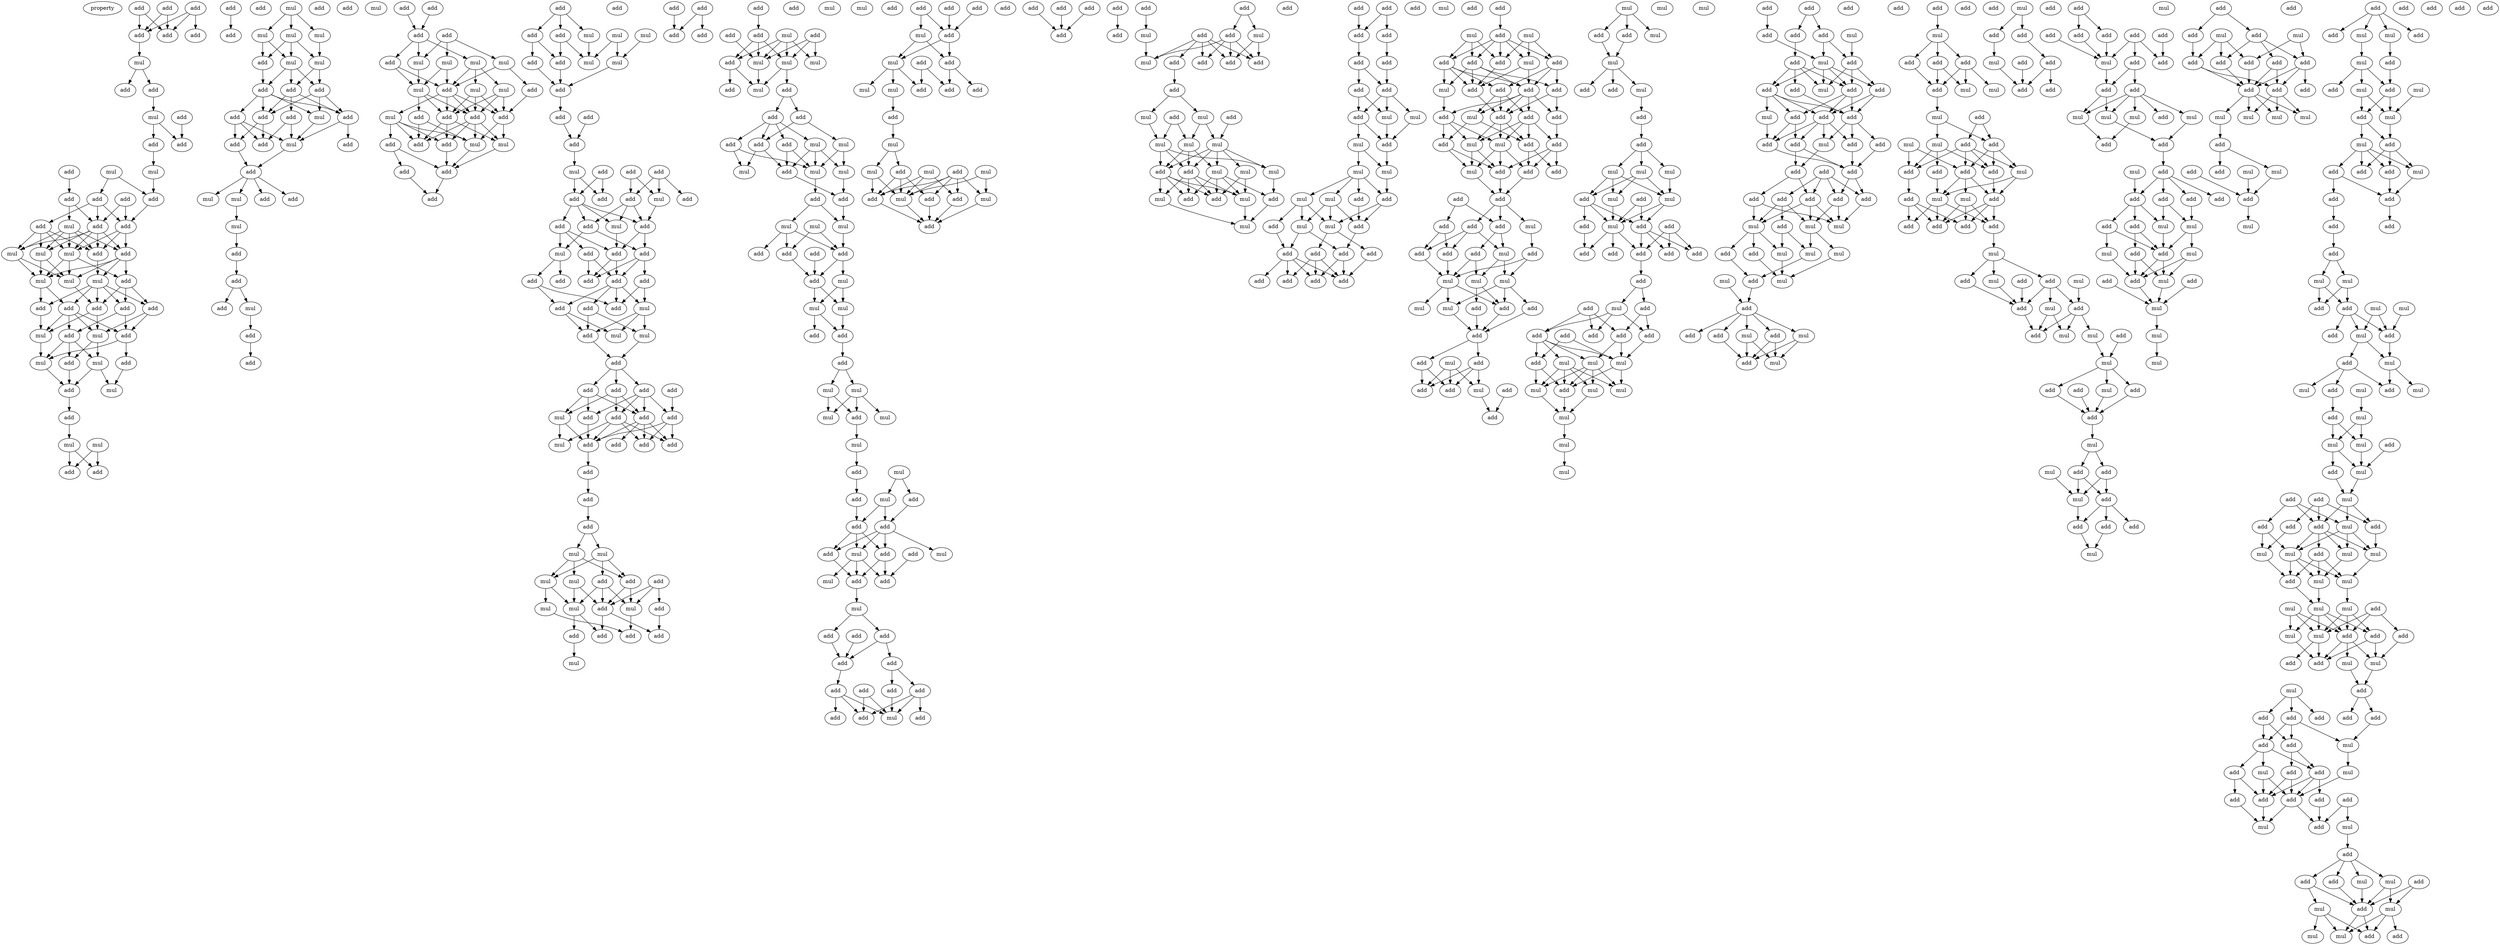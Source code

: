 digraph {
    node [fontcolor=black]
    property [mul=2,lf=1.9]
    0 [ label = add ];
    1 [ label = add ];
    2 [ label = add ];
    3 [ label = add ];
    4 [ label = add ];
    5 [ label = add ];
    6 [ label = mul ];
    7 [ label = add ];
    8 [ label = add ];
    9 [ label = add ];
    10 [ label = mul ];
    11 [ label = add ];
    12 [ label = add ];
    13 [ label = add ];
    14 [ label = mul ];
    15 [ label = mul ];
    16 [ label = add ];
    17 [ label = add ];
    18 [ label = add ];
    19 [ label = add ];
    20 [ label = add ];
    21 [ label = mul ];
    22 [ label = add ];
    23 [ label = add ];
    24 [ label = mul ];
    25 [ label = mul ];
    26 [ label = mul ];
    27 [ label = add ];
    28 [ label = add ];
    29 [ label = add ];
    30 [ label = mul ];
    31 [ label = mul ];
    32 [ label = mul ];
    33 [ label = add ];
    34 [ label = add ];
    35 [ label = add ];
    36 [ label = add ];
    37 [ label = add ];
    38 [ label = mul ];
    39 [ label = add ];
    40 [ label = add ];
    41 [ label = mul ];
    42 [ label = add ];
    43 [ label = add ];
    44 [ label = mul ];
    45 [ label = mul ];
    46 [ label = add ];
    47 [ label = mul ];
    48 [ label = add ];
    49 [ label = mul ];
    50 [ label = mul ];
    51 [ label = add ];
    52 [ label = add ];
    53 [ label = add ];
    54 [ label = add ];
    55 [ label = add ];
    56 [ label = mul ];
    57 [ label = mul ];
    58 [ label = mul ];
    59 [ label = mul ];
    60 [ label = mul ];
    61 [ label = mul ];
    62 [ label = add ];
    63 [ label = add ];
    64 [ label = add ];
    65 [ label = add ];
    66 [ label = add ];
    67 [ label = add ];
    68 [ label = mul ];
    69 [ label = add ];
    70 [ label = add ];
    71 [ label = add ];
    72 [ label = mul ];
    73 [ label = add ];
    74 [ label = add ];
    75 [ label = add ];
    76 [ label = add ];
    77 [ label = mul ];
    78 [ label = mul ];
    79 [ label = add ];
    80 [ label = add ];
    81 [ label = mul ];
    82 [ label = add ];
    83 [ label = add ];
    84 [ label = add ];
    85 [ label = add ];
    86 [ label = mul ];
    87 [ label = mul ];
    88 [ label = add ];
    89 [ label = add ];
    90 [ label = add ];
    91 [ label = add ];
    92 [ label = add ];
    93 [ label = add ];
    94 [ label = mul ];
    95 [ label = mul ];
    96 [ label = mul ];
    97 [ label = add ];
    98 [ label = mul ];
    99 [ label = add ];
    100 [ label = mul ];
    101 [ label = mul ];
    102 [ label = mul ];
    103 [ label = add ];
    104 [ label = add ];
    105 [ label = add ];
    106 [ label = mul ];
    107 [ label = add ];
    108 [ label = add ];
    109 [ label = add ];
    110 [ label = add ];
    111 [ label = add ];
    112 [ label = mul ];
    113 [ label = mul ];
    114 [ label = add ];
    115 [ label = add ];
    116 [ label = add ];
    117 [ label = add ];
    118 [ label = add ];
    119 [ label = mul ];
    120 [ label = mul ];
    121 [ label = mul ];
    122 [ label = add ];
    123 [ label = mul ];
    124 [ label = mul ];
    125 [ label = add ];
    126 [ label = add ];
    127 [ label = add ];
    128 [ label = add ];
    129 [ label = add ];
    130 [ label = add ];
    131 [ label = add ];
    132 [ label = add ];
    133 [ label = mul ];
    134 [ label = add ];
    135 [ label = mul ];
    136 [ label = add ];
    137 [ label = add ];
    138 [ label = add ];
    139 [ label = add ];
    140 [ label = add ];
    141 [ label = add ];
    142 [ label = mul ];
    143 [ label = add ];
    144 [ label = mul ];
    145 [ label = add ];
    146 [ label = add ];
    147 [ label = add ];
    148 [ label = add ];
    149 [ label = add ];
    150 [ label = add ];
    151 [ label = add ];
    152 [ label = add ];
    153 [ label = add ];
    154 [ label = add ];
    155 [ label = add ];
    156 [ label = mul ];
    157 [ label = add ];
    158 [ label = add ];
    159 [ label = mul ];
    160 [ label = mul ];
    161 [ label = add ];
    162 [ label = add ];
    163 [ label = add ];
    164 [ label = add ];
    165 [ label = add ];
    166 [ label = add ];
    167 [ label = mul ];
    168 [ label = add ];
    169 [ label = add ];
    170 [ label = add ];
    171 [ label = add ];
    172 [ label = mul ];
    173 [ label = add ];
    174 [ label = add ];
    175 [ label = add ];
    176 [ label = add ];
    177 [ label = add ];
    178 [ label = add ];
    179 [ label = add ];
    180 [ label = add ];
    181 [ label = add ];
    182 [ label = add ];
    183 [ label = mul ];
    184 [ label = mul ];
    185 [ label = mul ];
    186 [ label = add ];
    187 [ label = add ];
    188 [ label = mul ];
    189 [ label = add ];
    190 [ label = add ];
    191 [ label = mul ];
    192 [ label = mul ];
    193 [ label = mul ];
    194 [ label = add ];
    195 [ label = add ];
    196 [ label = add ];
    197 [ label = add ];
    198 [ label = add ];
    199 [ label = mul ];
    200 [ label = add ];
    201 [ label = add ];
    202 [ label = add ];
    203 [ label = mul ];
    204 [ label = add ];
    205 [ label = mul ];
    206 [ label = add ];
    207 [ label = mul ];
    208 [ label = mul ];
    209 [ label = mul ];
    210 [ label = add ];
    211 [ label = add ];
    212 [ label = add ];
    213 [ label = add ];
    214 [ label = mul ];
    215 [ label = add ];
    216 [ label = add ];
    217 [ label = mul ];
    218 [ label = add ];
    219 [ label = mul ];
    220 [ label = mul ];
    221 [ label = mul ];
    222 [ label = add ];
    223 [ label = add ];
    224 [ label = add ];
    225 [ label = mul ];
    226 [ label = mul ];
    227 [ label = mul ];
    228 [ label = add ];
    229 [ label = add ];
    230 [ label = add ];
    231 [ label = add ];
    232 [ label = mul ];
    233 [ label = add ];
    234 [ label = mul ];
    235 [ label = mul ];
    236 [ label = add ];
    237 [ label = add ];
    238 [ label = add ];
    239 [ label = add ];
    240 [ label = mul ];
    241 [ label = mul ];
    242 [ label = mul ];
    243 [ label = mul ];
    244 [ label = add ];
    245 [ label = mul ];
    246 [ label = add ];
    247 [ label = mul ];
    248 [ label = add ];
    249 [ label = add ];
    250 [ label = mul ];
    251 [ label = add ];
    252 [ label = add ];
    253 [ label = add ];
    254 [ label = mul ];
    255 [ label = add ];
    256 [ label = mul ];
    257 [ label = add ];
    258 [ label = add ];
    259 [ label = add ];
    260 [ label = mul ];
    261 [ label = mul ];
    262 [ label = mul ];
    263 [ label = add ];
    264 [ label = add ];
    265 [ label = add ];
    266 [ label = mul ];
    267 [ label = add ];
    268 [ label = add ];
    269 [ label = add ];
    270 [ label = add ];
    271 [ label = add ];
    272 [ label = add ];
    273 [ label = add ];
    274 [ label = mul ];
    275 [ label = add ];
    276 [ label = add ];
    277 [ label = add ];
    278 [ label = add ];
    279 [ label = add ];
    280 [ label = add ];
    281 [ label = mul ];
    282 [ label = add ];
    283 [ label = add ];
    284 [ label = add ];
    285 [ label = mul ];
    286 [ label = add ];
    287 [ label = mul ];
    288 [ label = add ];
    289 [ label = mul ];
    290 [ label = add ];
    291 [ label = add ];
    292 [ label = mul ];
    293 [ label = mul ];
    294 [ label = mul ];
    295 [ label = add ];
    296 [ label = mul ];
    297 [ label = add ];
    298 [ label = add ];
    299 [ label = add ];
    300 [ label = add ];
    301 [ label = mul ];
    302 [ label = mul ];
    303 [ label = add ];
    304 [ label = add ];
    305 [ label = add ];
    306 [ label = add ];
    307 [ label = add ];
    308 [ label = add ];
    309 [ label = add ];
    310 [ label = add ];
    311 [ label = add ];
    312 [ label = add ];
    313 [ label = mul ];
    314 [ label = add ];
    315 [ label = mul ];
    316 [ label = add ];
    317 [ label = add ];
    318 [ label = add ];
    319 [ label = mul ];
    320 [ label = add ];
    321 [ label = add ];
    322 [ label = add ];
    323 [ label = add ];
    324 [ label = add ];
    325 [ label = mul ];
    326 [ label = mul ];
    327 [ label = add ];
    328 [ label = mul ];
    329 [ label = mul ];
    330 [ label = mul ];
    331 [ label = mul ];
    332 [ label = add ];
    333 [ label = add ];
    334 [ label = mul ];
    335 [ label = mul ];
    336 [ label = add ];
    337 [ label = mul ];
    338 [ label = add ];
    339 [ label = add ];
    340 [ label = mul ];
    341 [ label = mul ];
    342 [ label = add ];
    343 [ label = add ];
    344 [ label = add ];
    345 [ label = mul ];
    346 [ label = add ];
    347 [ label = add ];
    348 [ label = add ];
    349 [ label = add ];
    350 [ label = add ];
    351 [ label = add ];
    352 [ label = add ];
    353 [ label = mul ];
    354 [ label = mul ];
    355 [ label = mul ];
    356 [ label = add ];
    357 [ label = mul ];
    358 [ label = mul ];
    359 [ label = add ];
    360 [ label = mul ];
    361 [ label = add ];
    362 [ label = mul ];
    363 [ label = mul ];
    364 [ label = add ];
    365 [ label = mul ];
    366 [ label = add ];
    367 [ label = add ];
    368 [ label = add ];
    369 [ label = add ];
    370 [ label = add ];
    371 [ label = add ];
    372 [ label = add ];
    373 [ label = add ];
    374 [ label = add ];
    375 [ label = add ];
    376 [ label = add ];
    377 [ label = mul ];
    378 [ label = mul ];
    379 [ label = add ];
    380 [ label = add ];
    381 [ label = add ];
    382 [ label = mul ];
    383 [ label = add ];
    384 [ label = add ];
    385 [ label = add ];
    386 [ label = add ];
    387 [ label = mul ];
    388 [ label = add ];
    389 [ label = add ];
    390 [ label = add ];
    391 [ label = add ];
    392 [ label = mul ];
    393 [ label = add ];
    394 [ label = add ];
    395 [ label = add ];
    396 [ label = mul ];
    397 [ label = mul ];
    398 [ label = add ];
    399 [ label = add ];
    400 [ label = mul ];
    401 [ label = add ];
    402 [ label = add ];
    403 [ label = add ];
    404 [ label = add ];
    405 [ label = add ];
    406 [ label = add ];
    407 [ label = add ];
    408 [ label = mul ];
    409 [ label = add ];
    410 [ label = add ];
    411 [ label = add ];
    412 [ label = mul ];
    413 [ label = add ];
    414 [ label = add ];
    415 [ label = mul ];
    416 [ label = mul ];
    417 [ label = mul ];
    418 [ label = mul ];
    419 [ label = add ];
    420 [ label = add ];
    421 [ label = add ];
    422 [ label = mul ];
    423 [ label = add ];
    424 [ label = mul ];
    425 [ label = add ];
    426 [ label = add ];
    427 [ label = add ];
    428 [ label = add ];
    429 [ label = mul ];
    430 [ label = add ];
    431 [ label = add ];
    432 [ label = mul ];
    433 [ label = add ];
    434 [ label = mul ];
    435 [ label = add ];
    436 [ label = mul ];
    437 [ label = mul ];
    438 [ label = add ];
    439 [ label = mul ];
    440 [ label = add ];
    441 [ label = mul ];
    442 [ label = add ];
    443 [ label = add ];
    444 [ label = mul ];
    445 [ label = mul ];
    446 [ label = mul ];
    447 [ label = mul ];
    448 [ label = mul ];
    449 [ label = add ];
    450 [ label = add ];
    451 [ label = add ];
    452 [ label = mul ];
    453 [ label = add ];
    454 [ label = add ];
    455 [ label = add ];
    456 [ label = add ];
    457 [ label = add ];
    458 [ label = add ];
    459 [ label = add ];
    460 [ label = add ];
    461 [ label = mul ];
    462 [ label = add ];
    463 [ label = add ];
    464 [ label = add ];
    465 [ label = add ];
    466 [ label = add ];
    467 [ label = add ];
    468 [ label = add ];
    469 [ label = add ];
    470 [ label = mul ];
    471 [ label = mul ];
    472 [ label = mul ];
    473 [ label = mul ];
    474 [ label = mul ];
    475 [ label = add ];
    476 [ label = mul ];
    477 [ label = mul ];
    478 [ label = mul ];
    479 [ label = mul ];
    480 [ label = add ];
    481 [ label = add ];
    482 [ label = add ];
    483 [ label = mul ];
    484 [ label = add ];
    485 [ label = add ];
    486 [ label = add ];
    487 [ label = add ];
    488 [ label = mul ];
    489 [ label = add ];
    490 [ label = add ];
    491 [ label = mul ];
    492 [ label = add ];
    493 [ label = add ];
    494 [ label = add ];
    495 [ label = add ];
    496 [ label = add ];
    497 [ label = mul ];
    498 [ label = add ];
    499 [ label = add ];
    500 [ label = add ];
    501 [ label = add ];
    502 [ label = mul ];
    503 [ label = add ];
    504 [ label = add ];
    505 [ label = add ];
    506 [ label = add ];
    507 [ label = add ];
    508 [ label = add ];
    509 [ label = add ];
    510 [ label = add ];
    511 [ label = add ];
    512 [ label = mul ];
    513 [ label = mul ];
    514 [ label = mul ];
    515 [ label = add ];
    516 [ label = mul ];
    517 [ label = mul ];
    518 [ label = add ];
    519 [ label = mul ];
    520 [ label = mul ];
    521 [ label = add ];
    522 [ label = mul ];
    523 [ label = add ];
    524 [ label = add ];
    525 [ label = mul ];
    526 [ label = mul ];
    527 [ label = add ];
    528 [ label = add ];
    529 [ label = add ];
    530 [ label = mul ];
    531 [ label = add ];
    532 [ label = add ];
    533 [ label = add ];
    534 [ label = mul ];
    535 [ label = add ];
    536 [ label = add ];
    537 [ label = add ];
    538 [ label = mul ];
    539 [ label = add ];
    540 [ label = mul ];
    541 [ label = add ];
    542 [ label = mul ];
    543 [ label = add ];
    544 [ label = mul ];
    545 [ label = add ];
    546 [ label = mul ];
    547 [ label = add ];
    548 [ label = add ];
    549 [ label = add ];
    550 [ label = mul ];
    551 [ label = add ];
    552 [ label = add ];
    553 [ label = mul ];
    554 [ label = add ];
    555 [ label = mul ];
    556 [ label = add ];
    557 [ label = add ];
    558 [ label = add ];
    559 [ label = add ];
    560 [ label = mul ];
    561 [ label = mul ];
    562 [ label = add ];
    563 [ label = mul ];
    564 [ label = add ];
    565 [ label = add ];
    566 [ label = add ];
    567 [ label = add ];
    568 [ label = mul ];
    569 [ label = mul ];
    570 [ label = mul ];
    571 [ label = add ];
    572 [ label = add ];
    573 [ label = mul ];
    574 [ label = add ];
    575 [ label = add ];
    576 [ label = mul ];
    577 [ label = add ];
    578 [ label = add ];
    579 [ label = mul ];
    580 [ label = add ];
    581 [ label = add ];
    582 [ label = mul ];
    583 [ label = add ];
    584 [ label = mul ];
    585 [ label = add ];
    586 [ label = add ];
    587 [ label = add ];
    588 [ label = add ];
    589 [ label = add ];
    590 [ label = mul ];
    591 [ label = mul ];
    592 [ label = add ];
    593 [ label = add ];
    594 [ label = mul ];
    595 [ label = add ];
    596 [ label = add ];
    597 [ label = add ];
    598 [ label = add ];
    599 [ label = add ];
    600 [ label = add ];
    601 [ label = add ];
    602 [ label = add ];
    603 [ label = add ];
    604 [ label = add ];
    605 [ label = add ];
    606 [ label = add ];
    607 [ label = add ];
    608 [ label = mul ];
    609 [ label = add ];
    610 [ label = add ];
    611 [ label = mul ];
    612 [ label = mul ];
    613 [ label = mul ];
    614 [ label = mul ];
    615 [ label = add ];
    616 [ label = add ];
    617 [ label = add ];
    618 [ label = add ];
    619 [ label = mul ];
    620 [ label = add ];
    621 [ label = add ];
    622 [ label = add ];
    623 [ label = add ];
    624 [ label = add ];
    625 [ label = mul ];
    626 [ label = mul ];
    627 [ label = add ];
    628 [ label = add ];
    629 [ label = mul ];
    630 [ label = add ];
    631 [ label = mul ];
    632 [ label = mul ];
    633 [ label = add ];
    634 [ label = mul ];
    635 [ label = add ];
    636 [ label = add ];
    637 [ label = mul ];
    638 [ label = mul ];
    639 [ label = mul ];
    640 [ label = add ];
    641 [ label = add ];
    642 [ label = add ];
    643 [ label = mul ];
    644 [ label = mul ];
    645 [ label = add ];
    646 [ label = add ];
    647 [ label = add ];
    648 [ label = add ];
    649 [ label = add ];
    650 [ label = add ];
    651 [ label = add ];
    652 [ label = add ];
    653 [ label = mul ];
    654 [ label = mul ];
    655 [ label = mul ];
    656 [ label = mul ];
    657 [ label = add ];
    658 [ label = add ];
    659 [ label = mul ];
    660 [ label = mul ];
    661 [ label = add ];
    662 [ label = add ];
    663 [ label = add ];
    664 [ label = mul ];
    665 [ label = add ];
    666 [ label = add ];
    667 [ label = add ];
    668 [ label = mul ];
    669 [ label = mul ];
    670 [ label = add ];
    671 [ label = add ];
    672 [ label = mul ];
    673 [ label = mul ];
    674 [ label = add ];
    675 [ label = add ];
    676 [ label = mul ];
    677 [ label = mul ];
    678 [ label = add ];
    679 [ label = mul ];
    680 [ label = add ];
    681 [ label = add ];
    682 [ label = add ];
    683 [ label = add ];
    684 [ label = mul ];
    685 [ label = add ];
    686 [ label = add ];
    687 [ label = add ];
    688 [ label = add ];
    689 [ label = add ];
    690 [ label = mul ];
    691 [ label = mul ];
    692 [ label = mul ];
    693 [ label = add ];
    694 [ label = mul ];
    695 [ label = add ];
    696 [ label = mul ];
    697 [ label = add ];
    698 [ label = add ];
    699 [ label = mul ];
    700 [ label = add ];
    701 [ label = add ];
    702 [ label = mul ];
    703 [ label = mul ];
    704 [ label = add ];
    705 [ label = mul ];
    706 [ label = mul ];
    707 [ label = add ];
    708 [ label = add ];
    709 [ label = mul ];
    710 [ label = mul ];
    711 [ label = add ];
    712 [ label = mul ];
    713 [ label = add ];
    714 [ label = add ];
    715 [ label = mul ];
    716 [ label = add ];
    717 [ label = mul ];
    718 [ label = add ];
    719 [ label = add ];
    720 [ label = add ];
    721 [ label = add ];
    722 [ label = mul ];
    723 [ label = mul ];
    724 [ label = add ];
    725 [ label = mul ];
    726 [ label = mul ];
    727 [ label = add ];
    728 [ label = mul ];
    729 [ label = mul ];
    730 [ label = mul ];
    731 [ label = mul ];
    732 [ label = add ];
    733 [ label = mul ];
    734 [ label = add ];
    735 [ label = mul ];
    736 [ label = add ];
    737 [ label = mul ];
    738 [ label = add ];
    739 [ label = add ];
    740 [ label = mul ];
    741 [ label = mul ];
    742 [ label = add ];
    743 [ label = mul ];
    744 [ label = add ];
    745 [ label = add ];
    746 [ label = add ];
    747 [ label = add ];
    748 [ label = add ];
    749 [ label = add ];
    750 [ label = add ];
    751 [ label = add ];
    752 [ label = mul ];
    753 [ label = mul ];
    754 [ label = add ];
    755 [ label = mul ];
    756 [ label = add ];
    757 [ label = add ];
    758 [ label = add ];
    759 [ label = add ];
    760 [ label = add ];
    761 [ label = add ];
    762 [ label = add ];
    763 [ label = add ];
    764 [ label = mul ];
    765 [ label = add ];
    766 [ label = add ];
    767 [ label = mul ];
    768 [ label = add ];
    769 [ label = mul ];
    770 [ label = add ];
    771 [ label = add ];
    772 [ label = add ];
    773 [ label = mul ];
    774 [ label = mul ];
    775 [ label = add ];
    776 [ label = mul ];
    777 [ label = add ];
    778 [ label = add ];
    779 [ label = mul ];
    780 [ label = mul ];
    0 -> 3 [ name = 0 ];
    0 -> 4 [ name = 1 ];
    0 -> 5 [ name = 2 ];
    1 -> 3 [ name = 3 ];
    1 -> 4 [ name = 4 ];
    2 -> 3 [ name = 5 ];
    2 -> 4 [ name = 6 ];
    4 -> 6 [ name = 7 ];
    6 -> 7 [ name = 8 ];
    6 -> 8 [ name = 9 ];
    8 -> 10 [ name = 10 ];
    9 -> 12 [ name = 11 ];
    10 -> 11 [ name = 12 ];
    10 -> 12 [ name = 13 ];
    11 -> 14 [ name = 14 ];
    13 -> 18 [ name = 15 ];
    14 -> 19 [ name = 16 ];
    15 -> 16 [ name = 17 ];
    15 -> 19 [ name = 18 ];
    16 -> 20 [ name = 19 ];
    16 -> 22 [ name = 20 ];
    16 -> 23 [ name = 21 ];
    17 -> 22 [ name = 22 ];
    17 -> 23 [ name = 23 ];
    18 -> 21 [ name = 24 ];
    18 -> 23 [ name = 25 ];
    19 -> 22 [ name = 26 ];
    20 -> 24 [ name = 27 ];
    20 -> 25 [ name = 28 ];
    20 -> 26 [ name = 29 ];
    20 -> 28 [ name = 30 ];
    21 -> 24 [ name = 31 ];
    21 -> 25 [ name = 32 ];
    21 -> 26 [ name = 33 ];
    21 -> 27 [ name = 34 ];
    21 -> 28 [ name = 35 ];
    22 -> 26 [ name = 36 ];
    22 -> 27 [ name = 37 ];
    22 -> 28 [ name = 38 ];
    23 -> 24 [ name = 39 ];
    23 -> 25 [ name = 40 ];
    23 -> 26 [ name = 41 ];
    23 -> 27 [ name = 42 ];
    23 -> 28 [ name = 43 ];
    24 -> 30 [ name = 44 ];
    24 -> 32 [ name = 45 ];
    25 -> 30 [ name = 46 ];
    25 -> 32 [ name = 47 ];
    26 -> 29 [ name = 48 ];
    26 -> 30 [ name = 49 ];
    26 -> 32 [ name = 50 ];
    27 -> 29 [ name = 51 ];
    27 -> 30 [ name = 52 ];
    27 -> 31 [ name = 53 ];
    27 -> 32 [ name = 54 ];
    28 -> 31 [ name = 55 ];
    29 -> 35 [ name = 56 ];
    29 -> 36 [ name = 57 ];
    29 -> 37 [ name = 58 ];
    30 -> 33 [ name = 59 ];
    30 -> 34 [ name = 60 ];
    31 -> 33 [ name = 61 ];
    31 -> 34 [ name = 62 ];
    31 -> 35 [ name = 63 ];
    31 -> 36 [ name = 64 ];
    31 -> 37 [ name = 65 ];
    32 -> 37 [ name = 66 ];
    33 -> 41 [ name = 67 ];
    34 -> 38 [ name = 68 ];
    34 -> 39 [ name = 69 ];
    34 -> 40 [ name = 70 ];
    34 -> 41 [ name = 71 ];
    35 -> 39 [ name = 72 ];
    35 -> 40 [ name = 73 ];
    36 -> 38 [ name = 74 ];
    36 -> 40 [ name = 75 ];
    37 -> 38 [ name = 76 ];
    37 -> 41 [ name = 77 ];
    38 -> 43 [ name = 78 ];
    38 -> 44 [ name = 79 ];
    39 -> 43 [ name = 80 ];
    39 -> 44 [ name = 81 ];
    39 -> 45 [ name = 82 ];
    40 -> 42 [ name = 83 ];
    40 -> 45 [ name = 84 ];
    41 -> 45 [ name = 85 ];
    42 -> 47 [ name = 86 ];
    43 -> 46 [ name = 87 ];
    44 -> 46 [ name = 88 ];
    44 -> 47 [ name = 89 ];
    45 -> 46 [ name = 90 ];
    46 -> 48 [ name = 91 ];
    48 -> 49 [ name = 92 ];
    49 -> 51 [ name = 93 ];
    49 -> 54 [ name = 94 ];
    50 -> 51 [ name = 95 ];
    50 -> 54 [ name = 96 ];
    52 -> 55 [ name = 97 ];
    56 -> 57 [ name = 98 ];
    56 -> 58 [ name = 99 ];
    56 -> 59 [ name = 100 ];
    57 -> 61 [ name = 101 ];
    58 -> 60 [ name = 102 ];
    58 -> 61 [ name = 103 ];
    58 -> 62 [ name = 104 ];
    59 -> 60 [ name = 105 ];
    59 -> 62 [ name = 106 ];
    60 -> 63 [ name = 107 ];
    60 -> 64 [ name = 108 ];
    60 -> 65 [ name = 109 ];
    61 -> 64 [ name = 110 ];
    61 -> 65 [ name = 111 ];
    62 -> 63 [ name = 112 ];
    63 -> 66 [ name = 113 ];
    63 -> 68 [ name = 114 ];
    63 -> 69 [ name = 115 ];
    63 -> 70 [ name = 116 ];
    64 -> 66 [ name = 117 ];
    64 -> 67 [ name = 118 ];
    64 -> 69 [ name = 119 ];
    65 -> 66 [ name = 120 ];
    65 -> 68 [ name = 121 ];
    65 -> 69 [ name = 122 ];
    66 -> 71 [ name = 123 ];
    66 -> 74 [ name = 124 ];
    67 -> 72 [ name = 125 ];
    67 -> 74 [ name = 126 ];
    68 -> 72 [ name = 127 ];
    69 -> 72 [ name = 128 ];
    69 -> 73 [ name = 129 ];
    70 -> 71 [ name = 130 ];
    70 -> 72 [ name = 131 ];
    70 -> 74 [ name = 132 ];
    71 -> 75 [ name = 133 ];
    72 -> 75 [ name = 134 ];
    75 -> 77 [ name = 135 ];
    75 -> 78 [ name = 136 ];
    75 -> 79 [ name = 137 ];
    75 -> 80 [ name = 138 ];
    78 -> 81 [ name = 139 ];
    81 -> 82 [ name = 140 ];
    82 -> 83 [ name = 141 ];
    83 -> 84 [ name = 142 ];
    83 -> 87 [ name = 143 ];
    87 -> 88 [ name = 144 ];
    88 -> 90 [ name = 145 ];
    89 -> 92 [ name = 146 ];
    91 -> 92 [ name = 147 ];
    92 -> 94 [ name = 148 ];
    92 -> 96 [ name = 149 ];
    92 -> 97 [ name = 150 ];
    93 -> 95 [ name = 151 ];
    93 -> 96 [ name = 152 ];
    93 -> 98 [ name = 153 ];
    94 -> 100 [ name = 154 ];
    94 -> 102 [ name = 155 ];
    94 -> 103 [ name = 156 ];
    95 -> 101 [ name = 157 ];
    95 -> 103 [ name = 158 ];
    96 -> 101 [ name = 159 ];
    97 -> 101 [ name = 160 ];
    97 -> 103 [ name = 161 ];
    98 -> 99 [ name = 162 ];
    98 -> 103 [ name = 163 ];
    99 -> 108 [ name = 164 ];
    100 -> 105 [ name = 165 ];
    100 -> 107 [ name = 166 ];
    100 -> 108 [ name = 167 ];
    101 -> 104 [ name = 168 ];
    101 -> 105 [ name = 169 ];
    101 -> 107 [ name = 170 ];
    102 -> 105 [ name = 171 ];
    102 -> 107 [ name = 172 ];
    102 -> 108 [ name = 173 ];
    103 -> 105 [ name = 174 ];
    103 -> 106 [ name = 175 ];
    103 -> 107 [ name = 176 ];
    103 -> 108 [ name = 177 ];
    104 -> 109 [ name = 178 ];
    104 -> 113 [ name = 179 ];
    105 -> 109 [ name = 180 ];
    105 -> 110 [ name = 181 ];
    105 -> 112 [ name = 182 ];
    106 -> 109 [ name = 183 ];
    106 -> 110 [ name = 184 ];
    106 -> 111 [ name = 185 ];
    106 -> 113 [ name = 186 ];
    107 -> 109 [ name = 187 ];
    107 -> 110 [ name = 188 ];
    107 -> 112 [ name = 189 ];
    107 -> 113 [ name = 190 ];
    108 -> 112 [ name = 191 ];
    108 -> 113 [ name = 192 ];
    110 -> 115 [ name = 193 ];
    111 -> 114 [ name = 194 ];
    111 -> 115 [ name = 195 ];
    112 -> 115 [ name = 196 ];
    113 -> 115 [ name = 197 ];
    114 -> 116 [ name = 198 ];
    115 -> 116 [ name = 199 ];
    117 -> 118 [ name = 200 ];
    117 -> 120 [ name = 201 ];
    117 -> 122 [ name = 202 ];
    118 -> 123 [ name = 203 ];
    118 -> 126 [ name = 204 ];
    119 -> 123 [ name = 205 ];
    119 -> 124 [ name = 206 ];
    120 -> 123 [ name = 207 ];
    121 -> 124 [ name = 208 ];
    122 -> 125 [ name = 209 ];
    122 -> 126 [ name = 210 ];
    124 -> 127 [ name = 211 ];
    125 -> 127 [ name = 212 ];
    126 -> 127 [ name = 213 ];
    127 -> 129 [ name = 214 ];
    128 -> 130 [ name = 215 ];
    129 -> 130 [ name = 216 ];
    130 -> 133 [ name = 217 ];
    131 -> 135 [ name = 218 ];
    131 -> 136 [ name = 219 ];
    132 -> 135 [ name = 220 ];
    132 -> 136 [ name = 221 ];
    132 -> 139 [ name = 222 ];
    133 -> 137 [ name = 223 ];
    133 -> 138 [ name = 224 ];
    134 -> 137 [ name = 225 ];
    134 -> 138 [ name = 226 ];
    135 -> 140 [ name = 227 ];
    136 -> 140 [ name = 228 ];
    136 -> 141 [ name = 229 ];
    136 -> 142 [ name = 230 ];
    138 -> 140 [ name = 231 ];
    138 -> 141 [ name = 232 ];
    138 -> 142 [ name = 233 ];
    138 -> 143 [ name = 234 ];
    140 -> 145 [ name = 235 ];
    140 -> 147 [ name = 236 ];
    141 -> 144 [ name = 237 ];
    141 -> 147 [ name = 238 ];
    142 -> 145 [ name = 239 ];
    143 -> 144 [ name = 240 ];
    143 -> 145 [ name = 241 ];
    143 -> 146 [ name = 242 ];
    144 -> 151 [ name = 243 ];
    144 -> 152 [ name = 244 ];
    145 -> 148 [ name = 245 ];
    145 -> 149 [ name = 246 ];
    146 -> 148 [ name = 247 ];
    146 -> 149 [ name = 248 ];
    147 -> 148 [ name = 249 ];
    147 -> 149 [ name = 250 ];
    147 -> 150 [ name = 251 ];
    148 -> 153 [ name = 252 ];
    148 -> 154 [ name = 253 ];
    148 -> 155 [ name = 254 ];
    148 -> 156 [ name = 255 ];
    150 -> 155 [ name = 256 ];
    150 -> 156 [ name = 257 ];
    151 -> 154 [ name = 258 ];
    151 -> 155 [ name = 259 ];
    153 -> 158 [ name = 260 ];
    153 -> 159 [ name = 261 ];
    154 -> 158 [ name = 262 ];
    154 -> 160 [ name = 263 ];
    156 -> 158 [ name = 264 ];
    156 -> 159 [ name = 265 ];
    156 -> 160 [ name = 266 ];
    158 -> 161 [ name = 267 ];
    159 -> 161 [ name = 268 ];
    161 -> 162 [ name = 269 ];
    161 -> 163 [ name = 270 ];
    161 -> 164 [ name = 271 ];
    162 -> 166 [ name = 272 ];
    162 -> 167 [ name = 273 ];
    162 -> 168 [ name = 274 ];
    163 -> 166 [ name = 275 ];
    163 -> 168 [ name = 276 ];
    163 -> 169 [ name = 277 ];
    163 -> 170 [ name = 278 ];
    164 -> 167 [ name = 279 ];
    164 -> 168 [ name = 280 ];
    164 -> 169 [ name = 281 ];
    165 -> 170 [ name = 282 ];
    166 -> 171 [ name = 283 ];
    166 -> 172 [ name = 284 ];
    166 -> 173 [ name = 285 ];
    166 -> 174 [ name = 286 ];
    167 -> 172 [ name = 287 ];
    167 -> 174 [ name = 288 ];
    168 -> 171 [ name = 289 ];
    168 -> 173 [ name = 290 ];
    168 -> 174 [ name = 291 ];
    168 -> 175 [ name = 292 ];
    169 -> 174 [ name = 293 ];
    170 -> 171 [ name = 294 ];
    170 -> 173 [ name = 295 ];
    170 -> 174 [ name = 296 ];
    174 -> 176 [ name = 297 ];
    176 -> 177 [ name = 298 ];
    177 -> 180 [ name = 299 ];
    178 -> 182 [ name = 300 ];
    179 -> 181 [ name = 301 ];
    179 -> 182 [ name = 302 ];
    180 -> 183 [ name = 303 ];
    180 -> 184 [ name = 304 ];
    183 -> 185 [ name = 305 ];
    183 -> 186 [ name = 306 ];
    183 -> 189 [ name = 307 ];
    184 -> 185 [ name = 308 ];
    184 -> 188 [ name = 309 ];
    184 -> 189 [ name = 310 ];
    185 -> 192 [ name = 311 ];
    185 -> 193 [ name = 312 ];
    186 -> 190 [ name = 313 ];
    186 -> 191 [ name = 314 ];
    186 -> 192 [ name = 315 ];
    187 -> 190 [ name = 316 ];
    187 -> 191 [ name = 317 ];
    187 -> 194 [ name = 318 ];
    188 -> 190 [ name = 319 ];
    188 -> 192 [ name = 320 ];
    189 -> 190 [ name = 321 ];
    189 -> 191 [ name = 322 ];
    190 -> 195 [ name = 323 ];
    190 -> 196 [ name = 324 ];
    191 -> 198 [ name = 325 ];
    192 -> 195 [ name = 326 ];
    192 -> 197 [ name = 327 ];
    193 -> 198 [ name = 328 ];
    194 -> 196 [ name = 329 ];
    197 -> 199 [ name = 330 ];
    200 -> 201 [ name = 331 ];
    201 -> 205 [ name = 332 ];
    201 -> 206 [ name = 333 ];
    201 -> 208 [ name = 334 ];
    202 -> 205 [ name = 335 ];
    202 -> 207 [ name = 336 ];
    202 -> 208 [ name = 337 ];
    203 -> 205 [ name = 338 ];
    203 -> 206 [ name = 339 ];
    203 -> 207 [ name = 340 ];
    203 -> 208 [ name = 341 ];
    204 -> 208 [ name = 342 ];
    205 -> 209 [ name = 343 ];
    205 -> 211 [ name = 344 ];
    206 -> 209 [ name = 345 ];
    206 -> 210 [ name = 346 ];
    208 -> 209 [ name = 347 ];
    211 -> 212 [ name = 348 ];
    211 -> 213 [ name = 349 ];
    212 -> 216 [ name = 350 ];
    212 -> 217 [ name = 351 ];
    213 -> 214 [ name = 352 ];
    213 -> 215 [ name = 353 ];
    213 -> 216 [ name = 354 ];
    213 -> 218 [ name = 355 ];
    214 -> 219 [ name = 356 ];
    214 -> 220 [ name = 357 ];
    214 -> 222 [ name = 358 ];
    215 -> 219 [ name = 359 ];
    215 -> 221 [ name = 360 ];
    216 -> 221 [ name = 361 ];
    216 -> 222 [ name = 362 ];
    217 -> 219 [ name = 363 ];
    217 -> 220 [ name = 364 ];
    218 -> 219 [ name = 365 ];
    218 -> 222 [ name = 366 ];
    219 -> 223 [ name = 367 ];
    220 -> 224 [ name = 368 ];
    222 -> 224 [ name = 369 ];
    223 -> 225 [ name = 370 ];
    223 -> 227 [ name = 371 ];
    224 -> 227 [ name = 372 ];
    225 -> 229 [ name = 373 ];
    225 -> 230 [ name = 374 ];
    225 -> 231 [ name = 375 ];
    226 -> 229 [ name = 376 ];
    226 -> 231 [ name = 377 ];
    227 -> 229 [ name = 378 ];
    228 -> 233 [ name = 379 ];
    229 -> 232 [ name = 380 ];
    229 -> 233 [ name = 381 ];
    231 -> 233 [ name = 382 ];
    232 -> 234 [ name = 383 ];
    232 -> 235 [ name = 384 ];
    233 -> 234 [ name = 385 ];
    233 -> 235 [ name = 386 ];
    234 -> 236 [ name = 387 ];
    234 -> 237 [ name = 388 ];
    235 -> 237 [ name = 389 ];
    237 -> 238 [ name = 390 ];
    238 -> 240 [ name = 391 ];
    238 -> 241 [ name = 392 ];
    240 -> 243 [ name = 393 ];
    240 -> 244 [ name = 394 ];
    241 -> 242 [ name = 395 ];
    241 -> 243 [ name = 396 ];
    241 -> 244 [ name = 397 ];
    244 -> 245 [ name = 398 ];
    245 -> 246 [ name = 399 ];
    246 -> 248 [ name = 400 ];
    247 -> 249 [ name = 401 ];
    247 -> 250 [ name = 402 ];
    248 -> 251 [ name = 403 ];
    249 -> 252 [ name = 404 ];
    250 -> 251 [ name = 405 ];
    250 -> 252 [ name = 406 ];
    251 -> 254 [ name = 407 ];
    251 -> 255 [ name = 408 ];
    251 -> 257 [ name = 409 ];
    252 -> 254 [ name = 410 ];
    252 -> 255 [ name = 411 ];
    252 -> 256 [ name = 412 ];
    252 -> 257 [ name = 413 ];
    253 -> 259 [ name = 414 ];
    254 -> 258 [ name = 415 ];
    254 -> 259 [ name = 416 ];
    254 -> 260 [ name = 417 ];
    255 -> 258 [ name = 418 ];
    257 -> 258 [ name = 419 ];
    257 -> 259 [ name = 420 ];
    258 -> 261 [ name = 421 ];
    261 -> 263 [ name = 422 ];
    261 -> 264 [ name = 423 ];
    263 -> 268 [ name = 424 ];
    264 -> 267 [ name = 425 ];
    264 -> 268 [ name = 426 ];
    265 -> 268 [ name = 427 ];
    267 -> 271 [ name = 428 ];
    267 -> 272 [ name = 429 ];
    268 -> 269 [ name = 430 ];
    269 -> 273 [ name = 431 ];
    269 -> 274 [ name = 432 ];
    269 -> 275 [ name = 433 ];
    270 -> 274 [ name = 434 ];
    270 -> 275 [ name = 435 ];
    271 -> 274 [ name = 436 ];
    271 -> 275 [ name = 437 ];
    271 -> 276 [ name = 438 ];
    272 -> 274 [ name = 439 ];
    278 -> 281 [ name = 440 ];
    278 -> 282 [ name = 441 ];
    279 -> 282 [ name = 442 ];
    280 -> 282 [ name = 443 ];
    281 -> 283 [ name = 444 ];
    281 -> 285 [ name = 445 ];
    282 -> 283 [ name = 446 ];
    282 -> 285 [ name = 447 ];
    283 -> 288 [ name = 448 ];
    283 -> 290 [ name = 449 ];
    284 -> 286 [ name = 450 ];
    284 -> 288 [ name = 451 ];
    285 -> 286 [ name = 452 ];
    285 -> 287 [ name = 453 ];
    285 -> 289 [ name = 454 ];
    287 -> 291 [ name = 455 ];
    291 -> 292 [ name = 456 ];
    292 -> 296 [ name = 457 ];
    292 -> 297 [ name = 458 ];
    293 -> 298 [ name = 459 ];
    293 -> 299 [ name = 460 ];
    293 -> 302 [ name = 461 ];
    294 -> 301 [ name = 462 ];
    294 -> 302 [ name = 463 ];
    295 -> 298 [ name = 464 ];
    295 -> 299 [ name = 465 ];
    295 -> 300 [ name = 466 ];
    295 -> 301 [ name = 467 ];
    295 -> 302 [ name = 468 ];
    296 -> 299 [ name = 469 ];
    296 -> 302 [ name = 470 ];
    297 -> 299 [ name = 471 ];
    297 -> 300 [ name = 472 ];
    297 -> 302 [ name = 473 ];
    298 -> 303 [ name = 474 ];
    299 -> 303 [ name = 475 ];
    300 -> 303 [ name = 476 ];
    301 -> 303 [ name = 477 ];
    302 -> 303 [ name = 478 ];
    305 -> 308 [ name = 479 ];
    306 -> 308 [ name = 480 ];
    307 -> 308 [ name = 481 ];
    309 -> 311 [ name = 482 ];
    310 -> 313 [ name = 483 ];
    312 -> 315 [ name = 484 ];
    312 -> 316 [ name = 485 ];
    313 -> 319 [ name = 486 ];
    314 -> 317 [ name = 487 ];
    314 -> 318 [ name = 488 ];
    314 -> 319 [ name = 489 ];
    314 -> 320 [ name = 490 ];
    314 -> 321 [ name = 491 ];
    315 -> 320 [ name = 492 ];
    315 -> 321 [ name = 493 ];
    316 -> 318 [ name = 494 ];
    316 -> 319 [ name = 495 ];
    316 -> 320 [ name = 496 ];
    316 -> 321 [ name = 497 ];
    317 -> 322 [ name = 498 ];
    322 -> 325 [ name = 499 ];
    322 -> 326 [ name = 500 ];
    323 -> 329 [ name = 501 ];
    323 -> 330 [ name = 502 ];
    324 -> 328 [ name = 503 ];
    325 -> 330 [ name = 504 ];
    326 -> 328 [ name = 505 ];
    326 -> 329 [ name = 506 ];
    328 -> 331 [ name = 507 ];
    328 -> 332 [ name = 508 ];
    328 -> 333 [ name = 509 ];
    328 -> 334 [ name = 510 ];
    328 -> 335 [ name = 511 ];
    329 -> 332 [ name = 512 ];
    329 -> 333 [ name = 513 ];
    329 -> 334 [ name = 514 ];
    330 -> 331 [ name = 515 ];
    330 -> 332 [ name = 516 ];
    330 -> 333 [ name = 517 ];
    331 -> 338 [ name = 518 ];
    332 -> 336 [ name = 519 ];
    332 -> 337 [ name = 520 ];
    332 -> 339 [ name = 521 ];
    332 -> 340 [ name = 522 ];
    333 -> 336 [ name = 523 ];
    333 -> 337 [ name = 524 ];
    333 -> 339 [ name = 525 ];
    333 -> 340 [ name = 526 ];
    334 -> 336 [ name = 527 ];
    334 -> 337 [ name = 528 ];
    334 -> 338 [ name = 529 ];
    334 -> 339 [ name = 530 ];
    335 -> 337 [ name = 531 ];
    335 -> 339 [ name = 532 ];
    337 -> 341 [ name = 533 ];
    338 -> 341 [ name = 534 ];
    340 -> 341 [ name = 535 ];
    342 -> 347 [ name = 536 ];
    343 -> 346 [ name = 537 ];
    343 -> 347 [ name = 538 ];
    346 -> 349 [ name = 539 ];
    347 -> 348 [ name = 540 ];
    348 -> 350 [ name = 541 ];
    348 -> 351 [ name = 542 ];
    349 -> 350 [ name = 543 ];
    350 -> 352 [ name = 544 ];
    350 -> 353 [ name = 545 ];
    350 -> 354 [ name = 546 ];
    351 -> 352 [ name = 547 ];
    351 -> 354 [ name = 548 ];
    352 -> 355 [ name = 549 ];
    352 -> 356 [ name = 550 ];
    353 -> 356 [ name = 551 ];
    354 -> 356 [ name = 552 ];
    355 -> 357 [ name = 553 ];
    355 -> 358 [ name = 554 ];
    356 -> 358 [ name = 555 ];
    357 -> 359 [ name = 556 ];
    357 -> 360 [ name = 557 ];
    357 -> 361 [ name = 558 ];
    357 -> 362 [ name = 559 ];
    358 -> 359 [ name = 560 ];
    359 -> 365 [ name = 561 ];
    359 -> 366 [ name = 562 ];
    360 -> 363 [ name = 563 ];
    360 -> 365 [ name = 564 ];
    360 -> 366 [ name = 565 ];
    361 -> 366 [ name = 566 ];
    362 -> 363 [ name = 567 ];
    362 -> 364 [ name = 568 ];
    362 -> 365 [ name = 569 ];
    363 -> 368 [ name = 570 ];
    363 -> 370 [ name = 571 ];
    364 -> 368 [ name = 572 ];
    365 -> 367 [ name = 573 ];
    365 -> 369 [ name = 574 ];
    366 -> 370 [ name = 575 ];
    367 -> 372 [ name = 576 ];
    367 -> 373 [ name = 577 ];
    367 -> 374 [ name = 578 ];
    368 -> 371 [ name = 579 ];
    368 -> 372 [ name = 580 ];
    368 -> 373 [ name = 581 ];
    368 -> 374 [ name = 582 ];
    369 -> 374 [ name = 583 ];
    370 -> 372 [ name = 584 ];
    370 -> 374 [ name = 585 ];
    376 -> 379 [ name = 586 ];
    377 -> 381 [ name = 587 ];
    377 -> 383 [ name = 588 ];
    377 -> 384 [ name = 589 ];
    378 -> 380 [ name = 590 ];
    378 -> 381 [ name = 591 ];
    378 -> 382 [ name = 592 ];
    379 -> 380 [ name = 593 ];
    379 -> 381 [ name = 594 ];
    379 -> 382 [ name = 595 ];
    379 -> 383 [ name = 596 ];
    379 -> 384 [ name = 597 ];
    380 -> 385 [ name = 598 ];
    380 -> 388 [ name = 599 ];
    380 -> 389 [ name = 600 ];
    381 -> 386 [ name = 601 ];
    382 -> 386 [ name = 602 ];
    382 -> 388 [ name = 603 ];
    383 -> 386 [ name = 604 ];
    383 -> 387 [ name = 605 ];
    383 -> 388 [ name = 606 ];
    383 -> 389 [ name = 607 ];
    384 -> 385 [ name = 608 ];
    384 -> 386 [ name = 609 ];
    384 -> 387 [ name = 610 ];
    384 -> 388 [ name = 611 ];
    385 -> 393 [ name = 612 ];
    385 -> 394 [ name = 613 ];
    386 -> 394 [ name = 614 ];
    387 -> 390 [ name = 615 ];
    388 -> 390 [ name = 616 ];
    388 -> 391 [ name = 617 ];
    388 -> 392 [ name = 618 ];
    388 -> 393 [ name = 619 ];
    388 -> 394 [ name = 620 ];
    389 -> 391 [ name = 621 ];
    389 -> 392 [ name = 622 ];
    389 -> 394 [ name = 623 ];
    390 -> 396 [ name = 624 ];
    390 -> 397 [ name = 625 ];
    390 -> 398 [ name = 626 ];
    391 -> 395 [ name = 627 ];
    391 -> 396 [ name = 628 ];
    391 -> 397 [ name = 629 ];
    391 -> 399 [ name = 630 ];
    392 -> 395 [ name = 631 ];
    392 -> 398 [ name = 632 ];
    393 -> 399 [ name = 633 ];
    394 -> 395 [ name = 634 ];
    394 -> 396 [ name = 635 ];
    394 -> 397 [ name = 636 ];
    395 -> 402 [ name = 637 ];
    395 -> 403 [ name = 638 ];
    396 -> 400 [ name = 639 ];
    396 -> 401 [ name = 640 ];
    397 -> 400 [ name = 641 ];
    397 -> 401 [ name = 642 ];
    397 -> 403 [ name = 643 ];
    398 -> 400 [ name = 644 ];
    398 -> 401 [ name = 645 ];
    399 -> 401 [ name = 646 ];
    399 -> 402 [ name = 647 ];
    399 -> 403 [ name = 648 ];
    400 -> 404 [ name = 649 ];
    401 -> 404 [ name = 650 ];
    403 -> 404 [ name = 651 ];
    404 -> 406 [ name = 652 ];
    404 -> 408 [ name = 653 ];
    404 -> 409 [ name = 654 ];
    405 -> 407 [ name = 655 ];
    405 -> 409 [ name = 656 ];
    406 -> 410 [ name = 657 ];
    406 -> 412 [ name = 658 ];
    406 -> 413 [ name = 659 ];
    407 -> 410 [ name = 660 ];
    407 -> 413 [ name = 661 ];
    408 -> 411 [ name = 662 ];
    409 -> 412 [ name = 663 ];
    409 -> 414 [ name = 664 ];
    410 -> 417 [ name = 665 ];
    411 -> 416 [ name = 666 ];
    411 -> 417 [ name = 667 ];
    412 -> 415 [ name = 668 ];
    412 -> 416 [ name = 669 ];
    413 -> 417 [ name = 670 ];
    414 -> 415 [ name = 671 ];
    414 -> 417 [ name = 672 ];
    415 -> 420 [ name = 673 ];
    415 -> 421 [ name = 674 ];
    416 -> 418 [ name = 675 ];
    416 -> 419 [ name = 676 ];
    416 -> 421 [ name = 677 ];
    417 -> 418 [ name = 678 ];
    417 -> 421 [ name = 679 ];
    417 -> 422 [ name = 680 ];
    418 -> 423 [ name = 681 ];
    419 -> 423 [ name = 682 ];
    420 -> 423 [ name = 683 ];
    421 -> 423 [ name = 684 ];
    423 -> 425 [ name = 685 ];
    423 -> 426 [ name = 686 ];
    424 -> 427 [ name = 687 ];
    424 -> 429 [ name = 688 ];
    424 -> 430 [ name = 689 ];
    425 -> 427 [ name = 690 ];
    425 -> 429 [ name = 691 ];
    425 -> 430 [ name = 692 ];
    426 -> 427 [ name = 693 ];
    426 -> 430 [ name = 694 ];
    428 -> 431 [ name = 695 ];
    429 -> 431 [ name = 696 ];
    432 -> 433 [ name = 697 ];
    432 -> 435 [ name = 698 ];
    432 -> 436 [ name = 699 ];
    433 -> 437 [ name = 700 ];
    435 -> 437 [ name = 701 ];
    437 -> 438 [ name = 702 ];
    437 -> 440 [ name = 703 ];
    437 -> 441 [ name = 704 ];
    441 -> 442 [ name = 705 ];
    442 -> 443 [ name = 706 ];
    443 -> 444 [ name = 707 ];
    443 -> 445 [ name = 708 ];
    443 -> 446 [ name = 709 ];
    444 -> 448 [ name = 710 ];
    445 -> 447 [ name = 711 ];
    445 -> 448 [ name = 712 ];
    445 -> 450 [ name = 713 ];
    446 -> 447 [ name = 714 ];
    446 -> 448 [ name = 715 ];
    446 -> 450 [ name = 716 ];
    447 -> 452 [ name = 717 ];
    448 -> 451 [ name = 718 ];
    448 -> 452 [ name = 719 ];
    449 -> 451 [ name = 720 ];
    449 -> 452 [ name = 721 ];
    450 -> 451 [ name = 722 ];
    450 -> 452 [ name = 723 ];
    450 -> 454 [ name = 724 ];
    451 -> 455 [ name = 725 ];
    451 -> 458 [ name = 726 ];
    451 -> 459 [ name = 727 ];
    452 -> 455 [ name = 728 ];
    452 -> 456 [ name = 729 ];
    452 -> 457 [ name = 730 ];
    453 -> 455 [ name = 731 ];
    453 -> 458 [ name = 732 ];
    453 -> 459 [ name = 733 ];
    454 -> 456 [ name = 734 ];
    455 -> 460 [ name = 735 ];
    460 -> 461 [ name = 736 ];
    460 -> 462 [ name = 737 ];
    461 -> 464 [ name = 738 ];
    461 -> 467 [ name = 739 ];
    461 -> 468 [ name = 740 ];
    462 -> 466 [ name = 741 ];
    462 -> 468 [ name = 742 ];
    463 -> 464 [ name = 743 ];
    463 -> 466 [ name = 744 ];
    463 -> 467 [ name = 745 ];
    465 -> 469 [ name = 746 ];
    465 -> 471 [ name = 747 ];
    466 -> 471 [ name = 748 ];
    466 -> 472 [ name = 749 ];
    467 -> 469 [ name = 750 ];
    467 -> 470 [ name = 751 ];
    467 -> 471 [ name = 752 ];
    467 -> 472 [ name = 753 ];
    468 -> 471 [ name = 754 ];
    469 -> 473 [ name = 755 ];
    469 -> 475 [ name = 756 ];
    470 -> 473 [ name = 757 ];
    470 -> 474 [ name = 758 ];
    470 -> 475 [ name = 759 ];
    470 -> 476 [ name = 760 ];
    471 -> 475 [ name = 761 ];
    471 -> 476 [ name = 762 ];
    472 -> 473 [ name = 763 ];
    472 -> 474 [ name = 764 ];
    472 -> 475 [ name = 765 ];
    472 -> 476 [ name = 766 ];
    473 -> 477 [ name = 767 ];
    474 -> 477 [ name = 768 ];
    475 -> 477 [ name = 769 ];
    477 -> 478 [ name = 770 ];
    478 -> 479 [ name = 771 ];
    480 -> 485 [ name = 772 ];
    481 -> 482 [ name = 773 ];
    481 -> 484 [ name = 774 ];
    482 -> 486 [ name = 775 ];
    482 -> 488 [ name = 776 ];
    483 -> 486 [ name = 777 ];
    484 -> 487 [ name = 778 ];
    485 -> 488 [ name = 779 ];
    486 -> 489 [ name = 780 ];
    486 -> 491 [ name = 781 ];
    486 -> 493 [ name = 782 ];
    487 -> 489 [ name = 783 ];
    487 -> 490 [ name = 784 ];
    487 -> 491 [ name = 785 ];
    487 -> 492 [ name = 786 ];
    488 -> 489 [ name = 787 ];
    488 -> 490 [ name = 788 ];
    488 -> 491 [ name = 789 ];
    488 -> 493 [ name = 790 ];
    489 -> 494 [ name = 791 ];
    489 -> 495 [ name = 792 ];
    489 -> 496 [ name = 793 ];
    490 -> 494 [ name = 794 ];
    490 -> 495 [ name = 795 ];
    490 -> 496 [ name = 796 ];
    490 -> 497 [ name = 797 ];
    492 -> 494 [ name = 798 ];
    493 -> 494 [ name = 799 ];
    493 -> 495 [ name = 800 ];
    494 -> 499 [ name = 801 ];
    494 -> 501 [ name = 802 ];
    494 -> 502 [ name = 803 ];
    495 -> 498 [ name = 804 ];
    495 -> 499 [ name = 805 ];
    495 -> 500 [ name = 806 ];
    495 -> 502 [ name = 807 ];
    496 -> 498 [ name = 808 ];
    496 -> 500 [ name = 809 ];
    497 -> 498 [ name = 810 ];
    498 -> 505 [ name = 811 ];
    499 -> 505 [ name = 812 ];
    500 -> 503 [ name = 813 ];
    500 -> 505 [ name = 814 ];
    501 -> 505 [ name = 815 ];
    502 -> 503 [ name = 816 ];
    503 -> 509 [ name = 817 ];
    503 -> 510 [ name = 818 ];
    504 -> 506 [ name = 819 ];
    504 -> 507 [ name = 820 ];
    504 -> 508 [ name = 821 ];
    504 -> 509 [ name = 822 ];
    505 -> 506 [ name = 823 ];
    505 -> 508 [ name = 824 ];
    506 -> 512 [ name = 825 ];
    506 -> 513 [ name = 826 ];
    507 -> 511 [ name = 827 ];
    507 -> 513 [ name = 828 ];
    507 -> 514 [ name = 829 ];
    508 -> 512 [ name = 830 ];
    509 -> 512 [ name = 831 ];
    509 -> 513 [ name = 832 ];
    509 -> 514 [ name = 833 ];
    510 -> 512 [ name = 834 ];
    510 -> 514 [ name = 835 ];
    511 -> 516 [ name = 836 ];
    511 -> 519 [ name = 837 ];
    513 -> 517 [ name = 838 ];
    513 -> 519 [ name = 839 ];
    514 -> 515 [ name = 840 ];
    514 -> 516 [ name = 841 ];
    514 -> 518 [ name = 842 ];
    515 -> 522 [ name = 843 ];
    516 -> 522 [ name = 844 ];
    517 -> 522 [ name = 845 ];
    518 -> 521 [ name = 846 ];
    519 -> 521 [ name = 847 ];
    520 -> 523 [ name = 848 ];
    521 -> 523 [ name = 849 ];
    523 -> 524 [ name = 850 ];
    523 -> 525 [ name = 851 ];
    523 -> 526 [ name = 852 ];
    523 -> 527 [ name = 853 ];
    523 -> 528 [ name = 854 ];
    525 -> 529 [ name = 855 ];
    525 -> 530 [ name = 856 ];
    526 -> 529 [ name = 857 ];
    526 -> 530 [ name = 858 ];
    527 -> 529 [ name = 859 ];
    528 -> 529 [ name = 860 ];
    528 -> 530 [ name = 861 ];
    533 -> 534 [ name = 862 ];
    534 -> 535 [ name = 863 ];
    534 -> 536 [ name = 864 ];
    534 -> 537 [ name = 865 ];
    535 -> 539 [ name = 866 ];
    535 -> 540 [ name = 867 ];
    536 -> 538 [ name = 868 ];
    536 -> 539 [ name = 869 ];
    536 -> 540 [ name = 870 ];
    537 -> 539 [ name = 871 ];
    539 -> 542 [ name = 872 ];
    541 -> 543 [ name = 873 ];
    541 -> 545 [ name = 874 ];
    542 -> 543 [ name = 875 ];
    542 -> 546 [ name = 876 ];
    543 -> 547 [ name = 877 ];
    543 -> 548 [ name = 878 ];
    543 -> 550 [ name = 879 ];
    544 -> 548 [ name = 880 ];
    544 -> 549 [ name = 881 ];
    545 -> 547 [ name = 882 ];
    545 -> 548 [ name = 883 ];
    545 -> 549 [ name = 884 ];
    545 -> 550 [ name = 885 ];
    546 -> 547 [ name = 886 ];
    546 -> 549 [ name = 887 ];
    546 -> 551 [ name = 888 ];
    547 -> 554 [ name = 889 ];
    548 -> 553 [ name = 890 ];
    548 -> 554 [ name = 891 ];
    548 -> 555 [ name = 892 ];
    549 -> 552 [ name = 893 ];
    550 -> 554 [ name = 894 ];
    550 -> 555 [ name = 895 ];
    551 -> 555 [ name = 896 ];
    552 -> 556 [ name = 897 ];
    552 -> 557 [ name = 898 ];
    552 -> 559 [ name = 899 ];
    553 -> 557 [ name = 900 ];
    553 -> 558 [ name = 901 ];
    553 -> 559 [ name = 902 ];
    554 -> 557 [ name = 903 ];
    554 -> 558 [ name = 904 ];
    554 -> 559 [ name = 905 ];
    555 -> 556 [ name = 906 ];
    555 -> 558 [ name = 907 ];
    555 -> 559 [ name = 908 ];
    558 -> 560 [ name = 909 ];
    560 -> 563 [ name = 910 ];
    560 -> 564 [ name = 911 ];
    560 -> 565 [ name = 912 ];
    561 -> 567 [ name = 913 ];
    562 -> 566 [ name = 914 ];
    563 -> 566 [ name = 915 ];
    564 -> 566 [ name = 916 ];
    565 -> 566 [ name = 917 ];
    565 -> 567 [ name = 918 ];
    565 -> 568 [ name = 919 ];
    566 -> 571 [ name = 920 ];
    567 -> 569 [ name = 921 ];
    567 -> 570 [ name = 922 ];
    567 -> 571 [ name = 923 ];
    568 -> 569 [ name = 924 ];
    568 -> 571 [ name = 925 ];
    570 -> 573 [ name = 926 ];
    572 -> 573 [ name = 927 ];
    573 -> 574 [ name = 928 ];
    573 -> 576 [ name = 929 ];
    573 -> 577 [ name = 930 ];
    574 -> 578 [ name = 931 ];
    575 -> 578 [ name = 932 ];
    576 -> 578 [ name = 933 ];
    577 -> 578 [ name = 934 ];
    578 -> 579 [ name = 935 ];
    579 -> 580 [ name = 936 ];
    579 -> 581 [ name = 937 ];
    580 -> 583 [ name = 938 ];
    580 -> 584 [ name = 939 ];
    581 -> 583 [ name = 940 ];
    581 -> 584 [ name = 941 ];
    582 -> 584 [ name = 942 ];
    583 -> 585 [ name = 943 ];
    583 -> 586 [ name = 944 ];
    583 -> 589 [ name = 945 ];
    584 -> 585 [ name = 946 ];
    585 -> 590 [ name = 947 ];
    589 -> 590 [ name = 948 ];
    591 -> 592 [ name = 949 ];
    591 -> 593 [ name = 950 ];
    592 -> 594 [ name = 951 ];
    593 -> 596 [ name = 952 ];
    594 -> 597 [ name = 953 ];
    595 -> 597 [ name = 954 ];
    596 -> 597 [ name = 955 ];
    596 -> 598 [ name = 956 ];
    600 -> 601 [ name = 957 ];
    600 -> 604 [ name = 958 ];
    601 -> 608 [ name = 959 ];
    602 -> 608 [ name = 960 ];
    603 -> 606 [ name = 961 ];
    603 -> 607 [ name = 962 ];
    603 -> 608 [ name = 963 ];
    604 -> 608 [ name = 964 ];
    605 -> 606 [ name = 965 ];
    607 -> 609 [ name = 966 ];
    607 -> 610 [ name = 967 ];
    608 -> 609 [ name = 968 ];
    609 -> 612 [ name = 969 ];
    609 -> 613 [ name = 970 ];
    610 -> 611 [ name = 971 ];
    610 -> 612 [ name = 972 ];
    610 -> 613 [ name = 973 ];
    610 -> 614 [ name = 974 ];
    610 -> 615 [ name = 975 ];
    611 -> 616 [ name = 976 ];
    612 -> 616 [ name = 977 ];
    613 -> 617 [ name = 978 ];
    614 -> 617 [ name = 979 ];
    616 -> 618 [ name = 980 ];
    618 -> 620 [ name = 981 ];
    618 -> 621 [ name = 982 ];
    618 -> 622 [ name = 983 ];
    618 -> 623 [ name = 984 ];
    619 -> 620 [ name = 985 ];
    620 -> 624 [ name = 986 ];
    620 -> 626 [ name = 987 ];
    620 -> 627 [ name = 988 ];
    621 -> 625 [ name = 989 ];
    621 -> 626 [ name = 990 ];
    623 -> 625 [ name = 991 ];
    624 -> 628 [ name = 992 ];
    624 -> 630 [ name = 993 ];
    625 -> 628 [ name = 994 ];
    625 -> 631 [ name = 995 ];
    626 -> 628 [ name = 996 ];
    627 -> 628 [ name = 997 ];
    627 -> 629 [ name = 998 ];
    628 -> 634 [ name = 999 ];
    628 -> 635 [ name = 1000 ];
    629 -> 635 [ name = 1001 ];
    630 -> 634 [ name = 1002 ];
    630 -> 635 [ name = 1003 ];
    631 -> 634 [ name = 1004 ];
    631 -> 635 [ name = 1005 ];
    633 -> 637 [ name = 1006 ];
    634 -> 637 [ name = 1007 ];
    635 -> 637 [ name = 1008 ];
    636 -> 637 [ name = 1009 ];
    637 -> 638 [ name = 1010 ];
    638 -> 639 [ name = 1011 ];
    640 -> 641 [ name = 1012 ];
    640 -> 642 [ name = 1013 ];
    641 -> 647 [ name = 1014 ];
    642 -> 645 [ name = 1015 ];
    642 -> 646 [ name = 1016 ];
    642 -> 649 [ name = 1017 ];
    643 -> 646 [ name = 1018 ];
    643 -> 647 [ name = 1019 ];
    643 -> 648 [ name = 1020 ];
    644 -> 648 [ name = 1021 ];
    644 -> 649 [ name = 1022 ];
    645 -> 651 [ name = 1023 ];
    645 -> 652 [ name = 1024 ];
    646 -> 651 [ name = 1025 ];
    647 -> 651 [ name = 1026 ];
    647 -> 652 [ name = 1027 ];
    648 -> 651 [ name = 1028 ];
    649 -> 650 [ name = 1029 ];
    649 -> 651 [ name = 1030 ];
    649 -> 652 [ name = 1031 ];
    651 -> 653 [ name = 1032 ];
    651 -> 654 [ name = 1033 ];
    651 -> 655 [ name = 1034 ];
    651 -> 656 [ name = 1035 ];
    652 -> 653 [ name = 1036 ];
    652 -> 655 [ name = 1037 ];
    652 -> 656 [ name = 1038 ];
    654 -> 657 [ name = 1039 ];
    657 -> 660 [ name = 1040 ];
    657 -> 661 [ name = 1041 ];
    658 -> 662 [ name = 1042 ];
    659 -> 662 [ name = 1043 ];
    660 -> 662 [ name = 1044 ];
    662 -> 664 [ name = 1045 ];
    665 -> 667 [ name = 1046 ];
    665 -> 668 [ name = 1047 ];
    665 -> 669 [ name = 1048 ];
    665 -> 670 [ name = 1049 ];
    668 -> 672 [ name = 1050 ];
    669 -> 671 [ name = 1051 ];
    671 -> 674 [ name = 1052 ];
    672 -> 673 [ name = 1053 ];
    672 -> 674 [ name = 1054 ];
    672 -> 675 [ name = 1055 ];
    673 -> 677 [ name = 1056 ];
    673 -> 678 [ name = 1057 ];
    674 -> 677 [ name = 1058 ];
    674 -> 678 [ name = 1059 ];
    676 -> 677 [ name = 1060 ];
    677 -> 680 [ name = 1061 ];
    678 -> 679 [ name = 1062 ];
    678 -> 680 [ name = 1063 ];
    679 -> 681 [ name = 1064 ];
    679 -> 682 [ name = 1065 ];
    679 -> 683 [ name = 1066 ];
    679 -> 684 [ name = 1067 ];
    680 -> 681 [ name = 1068 ];
    680 -> 682 [ name = 1069 ];
    680 -> 684 [ name = 1070 ];
    682 -> 685 [ name = 1071 ];
    683 -> 685 [ name = 1072 ];
    683 -> 686 [ name = 1073 ];
    684 -> 685 [ name = 1074 ];
    685 -> 687 [ name = 1075 ];
    686 -> 688 [ name = 1076 ];
    688 -> 689 [ name = 1077 ];
    689 -> 690 [ name = 1078 ];
    689 -> 691 [ name = 1079 ];
    690 -> 693 [ name = 1080 ];
    690 -> 695 [ name = 1081 ];
    691 -> 693 [ name = 1082 ];
    691 -> 695 [ name = 1083 ];
    692 -> 696 [ name = 1084 ];
    692 -> 697 [ name = 1085 ];
    694 -> 697 [ name = 1086 ];
    695 -> 696 [ name = 1087 ];
    695 -> 697 [ name = 1088 ];
    695 -> 698 [ name = 1089 ];
    696 -> 699 [ name = 1090 ];
    696 -> 700 [ name = 1091 ];
    697 -> 699 [ name = 1092 ];
    699 -> 701 [ name = 1093 ];
    699 -> 705 [ name = 1094 ];
    700 -> 701 [ name = 1095 ];
    700 -> 703 [ name = 1096 ];
    700 -> 704 [ name = 1097 ];
    702 -> 706 [ name = 1098 ];
    704 -> 707 [ name = 1099 ];
    706 -> 709 [ name = 1100 ];
    706 -> 710 [ name = 1101 ];
    707 -> 709 [ name = 1102 ];
    707 -> 710 [ name = 1103 ];
    708 -> 712 [ name = 1104 ];
    709 -> 712 [ name = 1105 ];
    710 -> 711 [ name = 1106 ];
    710 -> 712 [ name = 1107 ];
    711 -> 715 [ name = 1108 ];
    712 -> 715 [ name = 1109 ];
    713 -> 719 [ name = 1110 ];
    713 -> 720 [ name = 1111 ];
    713 -> 721 [ name = 1112 ];
    714 -> 717 [ name = 1113 ];
    714 -> 718 [ name = 1114 ];
    714 -> 720 [ name = 1115 ];
    715 -> 717 [ name = 1116 ];
    715 -> 719 [ name = 1117 ];
    715 -> 720 [ name = 1118 ];
    717 -> 722 [ name = 1119 ];
    717 -> 723 [ name = 1120 ];
    717 -> 726 [ name = 1121 ];
    718 -> 723 [ name = 1122 ];
    718 -> 725 [ name = 1123 ];
    719 -> 726 [ name = 1124 ];
    720 -> 722 [ name = 1125 ];
    720 -> 723 [ name = 1126 ];
    720 -> 724 [ name = 1127 ];
    720 -> 726 [ name = 1128 ];
    721 -> 725 [ name = 1129 ];
    722 -> 729 [ name = 1130 ];
    723 -> 727 [ name = 1131 ];
    723 -> 728 [ name = 1132 ];
    723 -> 729 [ name = 1133 ];
    724 -> 727 [ name = 1134 ];
    724 -> 728 [ name = 1135 ];
    724 -> 729 [ name = 1136 ];
    725 -> 727 [ name = 1137 ];
    726 -> 728 [ name = 1138 ];
    727 -> 733 [ name = 1139 ];
    728 -> 730 [ name = 1140 ];
    729 -> 733 [ name = 1141 ];
    730 -> 735 [ name = 1142 ];
    730 -> 736 [ name = 1143 ];
    730 -> 738 [ name = 1144 ];
    731 -> 735 [ name = 1145 ];
    731 -> 736 [ name = 1146 ];
    731 -> 737 [ name = 1147 ];
    732 -> 734 [ name = 1148 ];
    732 -> 735 [ name = 1149 ];
    732 -> 736 [ name = 1150 ];
    733 -> 735 [ name = 1151 ];
    733 -> 736 [ name = 1152 ];
    733 -> 737 [ name = 1153 ];
    733 -> 738 [ name = 1154 ];
    734 -> 740 [ name = 1155 ];
    735 -> 739 [ name = 1156 ];
    735 -> 742 [ name = 1157 ];
    736 -> 740 [ name = 1158 ];
    736 -> 741 [ name = 1159 ];
    736 -> 742 [ name = 1160 ];
    737 -> 742 [ name = 1161 ];
    738 -> 740 [ name = 1162 ];
    738 -> 742 [ name = 1163 ];
    740 -> 744 [ name = 1164 ];
    741 -> 744 [ name = 1165 ];
    743 -> 745 [ name = 1166 ];
    743 -> 746 [ name = 1167 ];
    743 -> 747 [ name = 1168 ];
    744 -> 748 [ name = 1169 ];
    744 -> 749 [ name = 1170 ];
    746 -> 750 [ name = 1171 ];
    746 -> 751 [ name = 1172 ];
    747 -> 750 [ name = 1173 ];
    747 -> 751 [ name = 1174 ];
    747 -> 752 [ name = 1175 ];
    749 -> 752 [ name = 1176 ];
    750 -> 753 [ name = 1177 ];
    750 -> 756 [ name = 1178 ];
    750 -> 757 [ name = 1179 ];
    751 -> 754 [ name = 1180 ];
    751 -> 756 [ name = 1181 ];
    752 -> 755 [ name = 1182 ];
    753 -> 758 [ name = 1183 ];
    753 -> 761 [ name = 1184 ];
    754 -> 758 [ name = 1185 ];
    754 -> 761 [ name = 1186 ];
    755 -> 758 [ name = 1187 ];
    756 -> 758 [ name = 1188 ];
    756 -> 760 [ name = 1189 ];
    756 -> 761 [ name = 1190 ];
    757 -> 761 [ name = 1191 ];
    757 -> 762 [ name = 1192 ];
    758 -> 764 [ name = 1193 ];
    758 -> 765 [ name = 1194 ];
    759 -> 765 [ name = 1195 ];
    759 -> 767 [ name = 1196 ];
    760 -> 765 [ name = 1197 ];
    761 -> 764 [ name = 1198 ];
    762 -> 764 [ name = 1199 ];
    767 -> 768 [ name = 1200 ];
    768 -> 769 [ name = 1201 ];
    768 -> 771 [ name = 1202 ];
    768 -> 772 [ name = 1203 ];
    768 -> 773 [ name = 1204 ];
    769 -> 775 [ name = 1205 ];
    770 -> 775 [ name = 1206 ];
    770 -> 776 [ name = 1207 ];
    771 -> 775 [ name = 1208 ];
    772 -> 774 [ name = 1209 ];
    772 -> 775 [ name = 1210 ];
    773 -> 775 [ name = 1211 ];
    773 -> 776 [ name = 1212 ];
    774 -> 777 [ name = 1213 ];
    774 -> 779 [ name = 1214 ];
    774 -> 780 [ name = 1215 ];
    775 -> 777 [ name = 1216 ];
    775 -> 779 [ name = 1217 ];
    776 -> 777 [ name = 1218 ];
    776 -> 778 [ name = 1219 ];
    776 -> 779 [ name = 1220 ];
}
